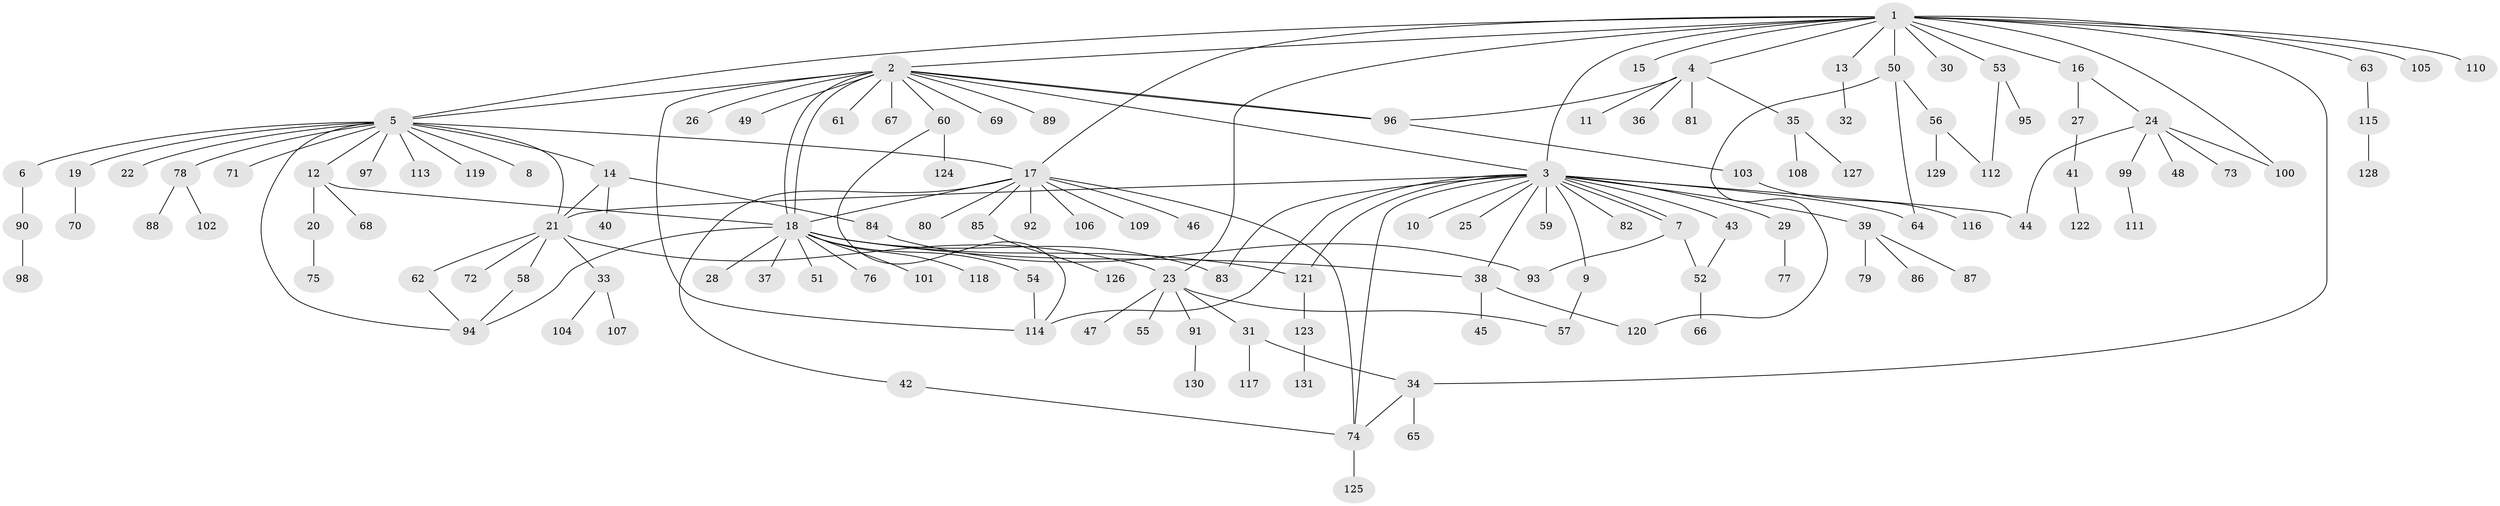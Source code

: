 // Generated by graph-tools (version 1.1) at 2025/50/03/09/25 03:50:01]
// undirected, 131 vertices, 163 edges
graph export_dot {
graph [start="1"]
  node [color=gray90,style=filled];
  1;
  2;
  3;
  4;
  5;
  6;
  7;
  8;
  9;
  10;
  11;
  12;
  13;
  14;
  15;
  16;
  17;
  18;
  19;
  20;
  21;
  22;
  23;
  24;
  25;
  26;
  27;
  28;
  29;
  30;
  31;
  32;
  33;
  34;
  35;
  36;
  37;
  38;
  39;
  40;
  41;
  42;
  43;
  44;
  45;
  46;
  47;
  48;
  49;
  50;
  51;
  52;
  53;
  54;
  55;
  56;
  57;
  58;
  59;
  60;
  61;
  62;
  63;
  64;
  65;
  66;
  67;
  68;
  69;
  70;
  71;
  72;
  73;
  74;
  75;
  76;
  77;
  78;
  79;
  80;
  81;
  82;
  83;
  84;
  85;
  86;
  87;
  88;
  89;
  90;
  91;
  92;
  93;
  94;
  95;
  96;
  97;
  98;
  99;
  100;
  101;
  102;
  103;
  104;
  105;
  106;
  107;
  108;
  109;
  110;
  111;
  112;
  113;
  114;
  115;
  116;
  117;
  118;
  119;
  120;
  121;
  122;
  123;
  124;
  125;
  126;
  127;
  128;
  129;
  130;
  131;
  1 -- 2;
  1 -- 3;
  1 -- 4;
  1 -- 5;
  1 -- 13;
  1 -- 15;
  1 -- 16;
  1 -- 17;
  1 -- 23;
  1 -- 30;
  1 -- 34;
  1 -- 50;
  1 -- 53;
  1 -- 63;
  1 -- 100;
  1 -- 105;
  1 -- 110;
  2 -- 3;
  2 -- 5;
  2 -- 18;
  2 -- 18;
  2 -- 26;
  2 -- 49;
  2 -- 60;
  2 -- 61;
  2 -- 67;
  2 -- 69;
  2 -- 89;
  2 -- 96;
  2 -- 96;
  2 -- 114;
  3 -- 7;
  3 -- 7;
  3 -- 9;
  3 -- 10;
  3 -- 21;
  3 -- 25;
  3 -- 29;
  3 -- 38;
  3 -- 39;
  3 -- 43;
  3 -- 44;
  3 -- 59;
  3 -- 64;
  3 -- 74;
  3 -- 82;
  3 -- 83;
  3 -- 114;
  3 -- 121;
  4 -- 11;
  4 -- 35;
  4 -- 36;
  4 -- 81;
  4 -- 96;
  5 -- 6;
  5 -- 8;
  5 -- 12;
  5 -- 14;
  5 -- 17;
  5 -- 19;
  5 -- 21;
  5 -- 22;
  5 -- 71;
  5 -- 78;
  5 -- 94;
  5 -- 97;
  5 -- 113;
  5 -- 119;
  6 -- 90;
  7 -- 52;
  7 -- 93;
  9 -- 57;
  12 -- 18;
  12 -- 20;
  12 -- 68;
  13 -- 32;
  14 -- 21;
  14 -- 40;
  14 -- 84;
  16 -- 24;
  16 -- 27;
  17 -- 18;
  17 -- 42;
  17 -- 46;
  17 -- 74;
  17 -- 80;
  17 -- 85;
  17 -- 92;
  17 -- 106;
  17 -- 109;
  18 -- 28;
  18 -- 37;
  18 -- 38;
  18 -- 51;
  18 -- 54;
  18 -- 76;
  18 -- 83;
  18 -- 94;
  18 -- 101;
  18 -- 118;
  18 -- 121;
  19 -- 70;
  20 -- 75;
  21 -- 23;
  21 -- 33;
  21 -- 58;
  21 -- 62;
  21 -- 72;
  23 -- 31;
  23 -- 47;
  23 -- 55;
  23 -- 57;
  23 -- 91;
  24 -- 44;
  24 -- 48;
  24 -- 73;
  24 -- 99;
  24 -- 100;
  27 -- 41;
  29 -- 77;
  31 -- 34;
  31 -- 117;
  33 -- 104;
  33 -- 107;
  34 -- 65;
  34 -- 74;
  35 -- 108;
  35 -- 127;
  38 -- 45;
  38 -- 120;
  39 -- 79;
  39 -- 86;
  39 -- 87;
  41 -- 122;
  42 -- 74;
  43 -- 52;
  50 -- 56;
  50 -- 64;
  50 -- 120;
  52 -- 66;
  53 -- 95;
  53 -- 112;
  54 -- 114;
  56 -- 112;
  56 -- 129;
  58 -- 94;
  60 -- 114;
  60 -- 124;
  62 -- 94;
  63 -- 115;
  74 -- 125;
  78 -- 88;
  78 -- 102;
  84 -- 93;
  85 -- 126;
  90 -- 98;
  91 -- 130;
  96 -- 103;
  99 -- 111;
  103 -- 116;
  115 -- 128;
  121 -- 123;
  123 -- 131;
}
